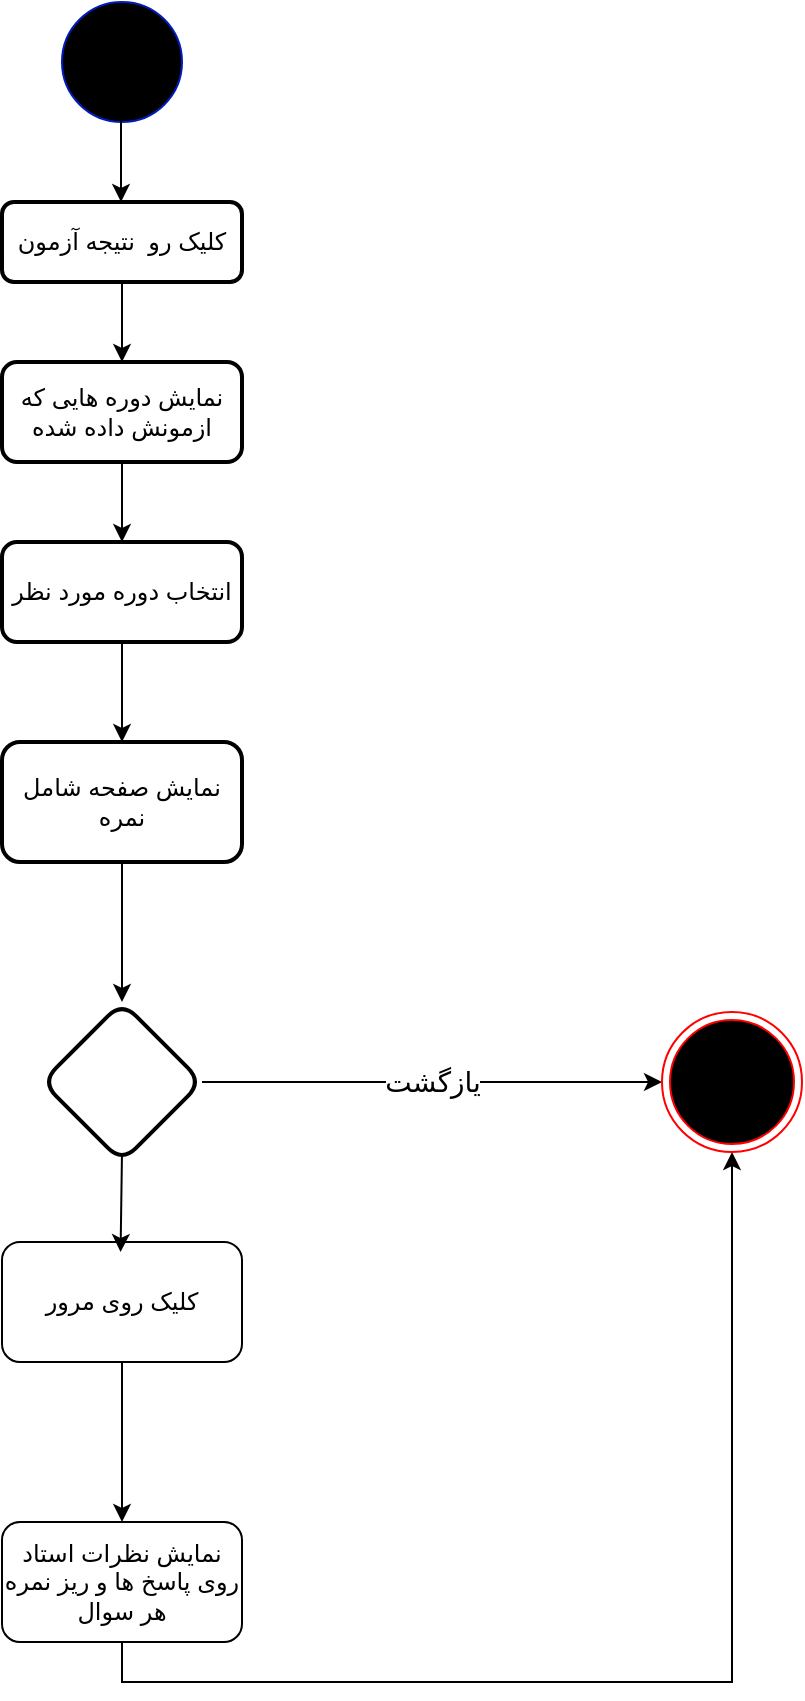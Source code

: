 <mxfile version="20.8.13" type="device"><diagram id="qd8Ra2L6xp93jC9B2iB8" name="‫صفحه - 1‬"><mxGraphModel dx="616" dy="672" grid="1" gridSize="10" guides="1" tooltips="1" connect="1" arrows="1" fold="1" page="1" pageScale="1" pageWidth="827" pageHeight="1169" math="0" shadow="0"><root><mxCell id="0"/><mxCell id="1" parent="0"/><mxCell id="sTFmoNWtXA4RTKWUZgWC-1" value="" style="verticalLabelPosition=bottom;verticalAlign=top;html=1;shape=mxgraph.flowchart.on-page_reference;fillColor=#000000;fontColor=#ffffff;strokeColor=#001DBC;" parent="1" vertex="1"><mxGeometry x="260" y="20" width="60" height="60" as="geometry"/></mxCell><mxCell id="sTFmoNWtXA4RTKWUZgWC-2" value="" style="endArrow=classic;html=1;rounded=0;fontSize=11;" parent="1" edge="1"><mxGeometry x="-1" y="144" width="50" height="50" relative="1" as="geometry"><mxPoint x="289.5" y="70" as="sourcePoint"/><mxPoint x="289.5" y="120" as="targetPoint"/><Array as="points"><mxPoint x="289.5" y="80"/><mxPoint x="289.5" y="112"/></Array><mxPoint x="-24" y="-80" as="offset"/></mxGeometry></mxCell><mxCell id="sTFmoNWtXA4RTKWUZgWC-3" value="" style="edgeStyle=orthogonalEdgeStyle;rounded=0;orthogonalLoop=1;jettySize=auto;html=1;fontSize=25;" parent="1" source="sTFmoNWtXA4RTKWUZgWC-4" target="sTFmoNWtXA4RTKWUZgWC-6" edge="1"><mxGeometry relative="1" as="geometry"/></mxCell><mxCell id="sTFmoNWtXA4RTKWUZgWC-4" value="کلیک رو&amp;nbsp; نتیجه آزمون" style="whiteSpace=wrap;html=1;rounded=1;strokeWidth=2;" parent="1" vertex="1"><mxGeometry x="230" y="120" width="120" height="40" as="geometry"/></mxCell><mxCell id="sTFmoNWtXA4RTKWUZgWC-5" value="" style="edgeStyle=orthogonalEdgeStyle;rounded=0;orthogonalLoop=1;jettySize=auto;html=1;fontSize=27;" parent="1" source="sTFmoNWtXA4RTKWUZgWC-6" target="sTFmoNWtXA4RTKWUZgWC-8" edge="1"><mxGeometry relative="1" as="geometry"/></mxCell><mxCell id="sTFmoNWtXA4RTKWUZgWC-6" value="نمایش دوره هایی که ازمونش داده شده" style="whiteSpace=wrap;html=1;rounded=1;strokeWidth=2;" parent="1" vertex="1"><mxGeometry x="230" y="200" width="120" height="50" as="geometry"/></mxCell><mxCell id="sTFmoNWtXA4RTKWUZgWC-7" value="" style="edgeStyle=orthogonalEdgeStyle;rounded=0;orthogonalLoop=1;jettySize=auto;html=1;fontSize=27;" parent="1" source="sTFmoNWtXA4RTKWUZgWC-8" target="sTFmoNWtXA4RTKWUZgWC-10" edge="1"><mxGeometry relative="1" as="geometry"/></mxCell><mxCell id="sTFmoNWtXA4RTKWUZgWC-8" value="انتخاب دوره مورد نظر" style="whiteSpace=wrap;html=1;rounded=1;strokeWidth=2;" parent="1" vertex="1"><mxGeometry x="230" y="290" width="120" height="50" as="geometry"/></mxCell><mxCell id="sTFmoNWtXA4RTKWUZgWC-32" value="" style="edgeStyle=orthogonalEdgeStyle;rounded=0;orthogonalLoop=1;jettySize=auto;html=1;" parent="1" source="sTFmoNWtXA4RTKWUZgWC-10" target="sTFmoNWtXA4RTKWUZgWC-31" edge="1"><mxGeometry relative="1" as="geometry"/></mxCell><mxCell id="sTFmoNWtXA4RTKWUZgWC-10" value="نمایش صفحه شامل نمره" style="whiteSpace=wrap;html=1;rounded=1;strokeWidth=2;" parent="1" vertex="1"><mxGeometry x="230" y="390" width="120" height="60" as="geometry"/></mxCell><mxCell id="sTFmoNWtXA4RTKWUZgWC-20" value="" style="edgeStyle=orthogonalEdgeStyle;rounded=0;orthogonalLoop=1;jettySize=auto;html=1;" parent="1" source="sTFmoNWtXA4RTKWUZgWC-18" target="sTFmoNWtXA4RTKWUZgWC-19" edge="1"><mxGeometry relative="1" as="geometry"/></mxCell><mxCell id="sTFmoNWtXA4RTKWUZgWC-18" value="کلیک روی مرور" style="rounded=1;whiteSpace=wrap;html=1;strokeWidth=1;" parent="1" vertex="1"><mxGeometry x="230" y="640" width="120" height="60" as="geometry"/></mxCell><mxCell id="sTFmoNWtXA4RTKWUZgWC-23" style="edgeStyle=orthogonalEdgeStyle;rounded=0;orthogonalLoop=1;jettySize=auto;html=1;exitX=0.5;exitY=1;exitDx=0;exitDy=0;" parent="1" source="sTFmoNWtXA4RTKWUZgWC-19" target="sTFmoNWtXA4RTKWUZgWC-33" edge="1"><mxGeometry relative="1" as="geometry"><mxPoint x="290" y="890" as="targetPoint"/></mxGeometry></mxCell><mxCell id="sTFmoNWtXA4RTKWUZgWC-19" value="نمایش نظرات استاد روی پاسخ ها و ریز نمره هر سوال" style="whiteSpace=wrap;html=1;rounded=1;strokeWidth=1;" parent="1" vertex="1"><mxGeometry x="230" y="780" width="120" height="60" as="geometry"/></mxCell><mxCell id="sTFmoNWtXA4RTKWUZgWC-30" value="" style="endArrow=classic;html=1;rounded=0;" parent="1" edge="1"><mxGeometry width="50" height="50" relative="1" as="geometry"><mxPoint x="290" y="595" as="sourcePoint"/><mxPoint x="289.29" y="645" as="targetPoint"/></mxGeometry></mxCell><mxCell id="sTFmoNWtXA4RTKWUZgWC-34" value="&lt;font style=&quot;font-size: 14px;&quot;&gt;یازگشت&lt;/font&gt;" style="edgeStyle=orthogonalEdgeStyle;rounded=0;orthogonalLoop=1;jettySize=auto;html=1;exitX=1;exitY=0.5;exitDx=0;exitDy=0;" parent="1" source="sTFmoNWtXA4RTKWUZgWC-31" target="sTFmoNWtXA4RTKWUZgWC-33" edge="1"><mxGeometry relative="1" as="geometry"/></mxCell><mxCell id="sTFmoNWtXA4RTKWUZgWC-31" value="" style="rhombus;whiteSpace=wrap;html=1;rounded=1;strokeWidth=2;" parent="1" vertex="1"><mxGeometry x="250" y="520" width="80" height="80" as="geometry"/></mxCell><mxCell id="sTFmoNWtXA4RTKWUZgWC-33" value="" style="ellipse;html=1;shape=endState;fillColor=#000000;strokeColor=#ff0000;strokeWidth=1;" parent="1" vertex="1"><mxGeometry x="560" y="525" width="70" height="70" as="geometry"/></mxCell></root></mxGraphModel></diagram></mxfile>